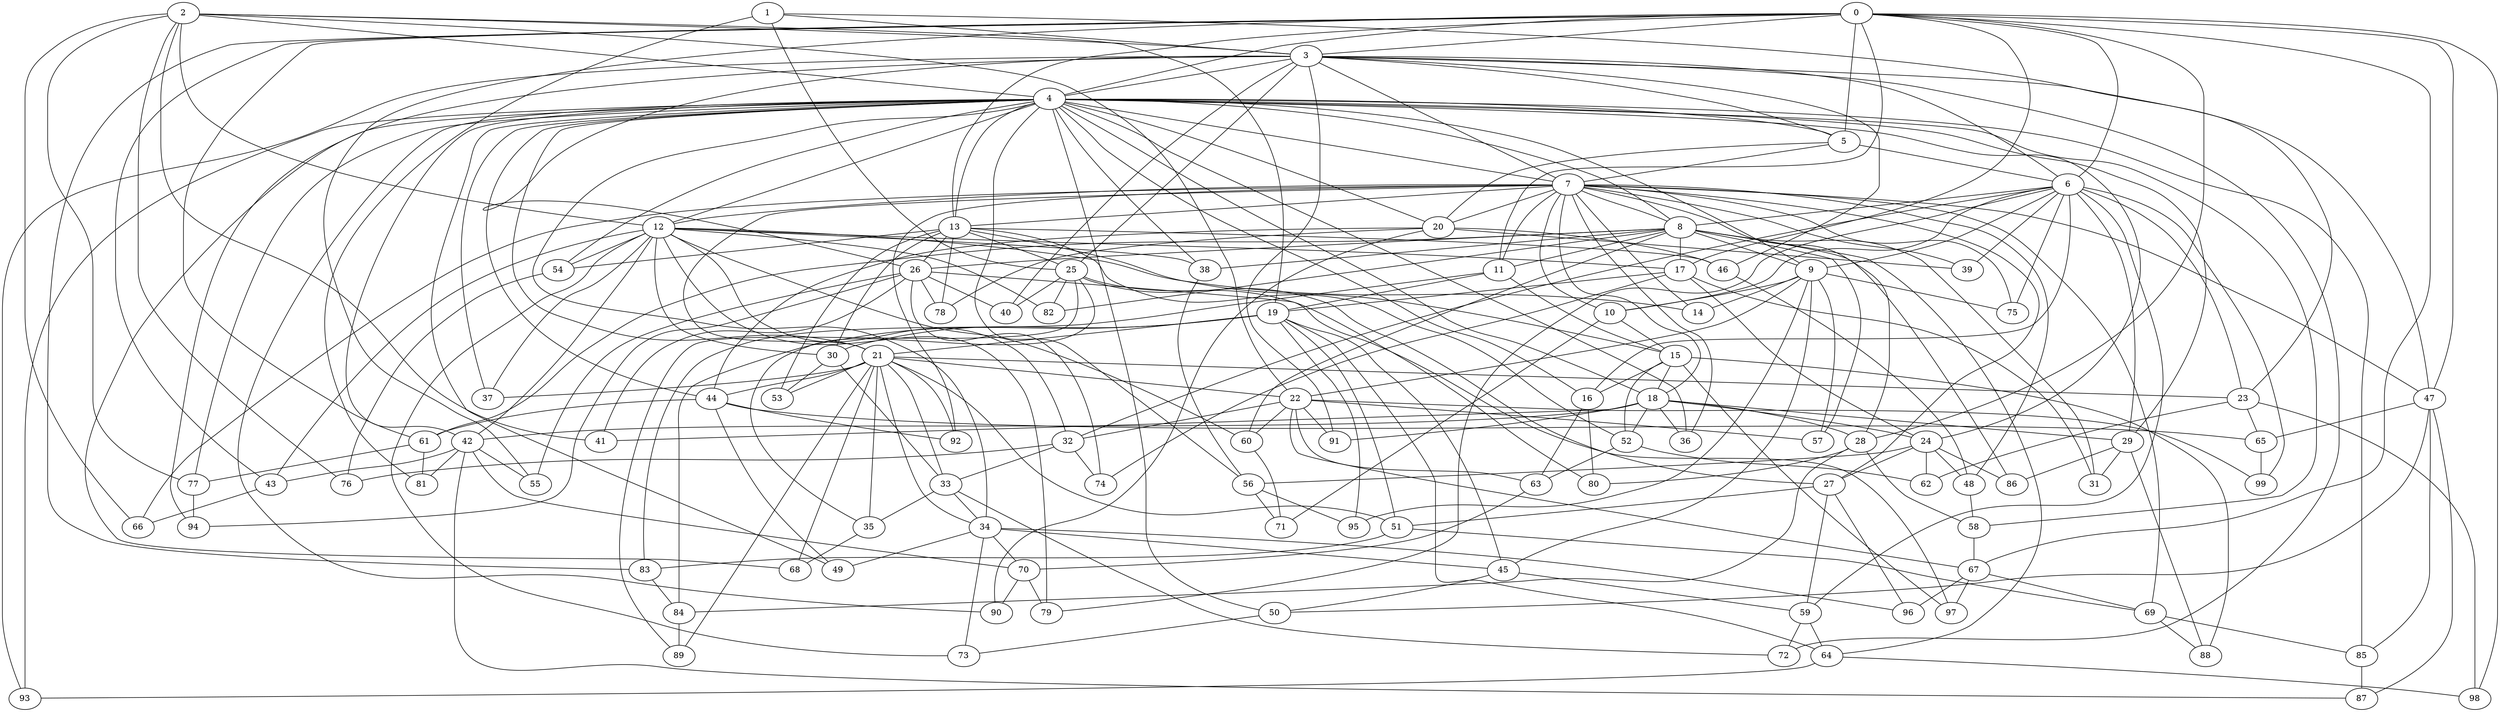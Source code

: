 strict graph "barabasi_albert_graph(100,3)" {
0;
1;
2;
3;
4;
5;
6;
7;
8;
9;
10;
11;
12;
13;
14;
15;
16;
17;
18;
19;
20;
21;
22;
23;
24;
25;
26;
27;
28;
29;
30;
31;
32;
33;
34;
35;
36;
37;
38;
39;
40;
41;
42;
43;
44;
45;
46;
47;
48;
49;
50;
51;
52;
53;
54;
55;
56;
57;
58;
59;
60;
61;
62;
63;
64;
65;
66;
67;
68;
69;
70;
71;
72;
73;
74;
75;
76;
77;
78;
79;
80;
81;
82;
83;
84;
85;
86;
87;
88;
89;
90;
91;
92;
93;
94;
95;
96;
97;
98;
99;
0 -- 83  [is_available=True, prob="1.0"];
0 -- 3  [is_available=True, prob="0.405659839201"];
0 -- 4  [is_available=True, prob="0.660324255541"];
0 -- 5  [is_available=True, prob="0.613369011332"];
0 -- 6  [is_available=True, prob="0.866133034029"];
0 -- 11  [is_available=True, prob="0.916789770294"];
0 -- 13  [is_available=True, prob="0.587620152882"];
0 -- 47  [is_available=True, prob="0.590863513523"];
0 -- 17  [is_available=True, prob="0.0883905606782"];
0 -- 67  [is_available=True, prob="0.716885037509"];
0 -- 43  [is_available=True, prob="0.417082451715"];
0 -- 55  [is_available=True, prob="1.0"];
0 -- 98  [is_available=True, prob="1.0"];
0 -- 28  [is_available=True, prob="0.480675945805"];
0 -- 61  [is_available=True, prob="0.0474437248078"];
1 -- 25  [is_available=True, prob="0.475166436336"];
1 -- 3  [is_available=True, prob="0.731854382908"];
1 -- 81  [is_available=True, prob="1.0"];
1 -- 23  [is_available=True, prob="0.210251303425"];
2 -- 66  [is_available=True, prob="0.624950103915"];
2 -- 3  [is_available=True, prob="0.580294802965"];
2 -- 4  [is_available=True, prob="0.407499429147"];
2 -- 41  [is_available=True, prob="0.34744319575"];
2 -- 12  [is_available=True, prob="0.219983057719"];
2 -- 77  [is_available=True, prob="0.911259495523"];
2 -- 76  [is_available=True, prob="0.135099393093"];
2 -- 19  [is_available=True, prob="0.0914324171513"];
2 -- 22  [is_available=True, prob="0.777677547779"];
3 -- 4  [is_available=True, prob="0.738059087689"];
3 -- 5  [is_available=True, prob="1.0"];
3 -- 6  [is_available=True, prob="0.19449237434"];
3 -- 7  [is_available=True, prob="1.0"];
3 -- 40  [is_available=True, prob="0.311058706589"];
3 -- 46  [is_available=True, prob="0.857822512749"];
3 -- 47  [is_available=True, prob="0.194180224108"];
3 -- 72  [is_available=True, prob="0.36329080564"];
3 -- 25  [is_available=True, prob="0.290248013656"];
3 -- 26  [is_available=True, prob="0.658664128082"];
3 -- 91  [is_available=True, prob="0.0294864922523"];
3 -- 93  [is_available=True, prob="1.0"];
3 -- 94  [is_available=True, prob="1.0"];
4 -- 5  [is_available=True, prob="0.0370925962163"];
4 -- 7  [is_available=True, prob="0.413985566484"];
4 -- 8  [is_available=True, prob="0.938121519017"];
4 -- 9  [is_available=True, prob="0.899500076943"];
4 -- 12  [is_available=True, prob="1.0"];
4 -- 13  [is_available=True, prob="1.0"];
4 -- 16  [is_available=True, prob="0.912832695051"];
4 -- 18  [is_available=True, prob="0.311189958338"];
4 -- 20  [is_available=True, prob="0.640148828305"];
4 -- 21  [is_available=True, prob="0.379192559288"];
4 -- 24  [is_available=True, prob="0.496021130761"];
4 -- 29  [is_available=True, prob="1.0"];
4 -- 34  [is_available=True, prob="0.0401313199181"];
4 -- 36  [is_available=True, prob="1.0"];
4 -- 37  [is_available=True, prob="0.199571036261"];
4 -- 38  [is_available=True, prob="1.0"];
4 -- 42  [is_available=True, prob="0.775364101546"];
4 -- 44  [is_available=True, prob="1.0"];
4 -- 49  [is_available=True, prob="0.40627185845"];
4 -- 50  [is_available=True, prob="0.519445493148"];
4 -- 54  [is_available=True, prob="0.0524250553171"];
4 -- 56  [is_available=True, prob="1.0"];
4 -- 58  [is_available=True, prob="0.990704183615"];
4 -- 68  [is_available=True, prob="0.338365523647"];
4 -- 77  [is_available=True, prob="0.00812280007429"];
4 -- 85  [is_available=True, prob="0.507747889927"];
4 -- 90  [is_available=True, prob="0.224594607964"];
4 -- 93  [is_available=True, prob="0.030578751342"];
5 -- 6  [is_available=True, prob="0.346727981704"];
5 -- 7  [is_available=True, prob="1.0"];
5 -- 20  [is_available=True, prob="0.393935144504"];
6 -- 32  [is_available=True, prob="0.122926060684"];
6 -- 39  [is_available=True, prob="0.114798536493"];
6 -- 8  [is_available=True, prob="0.845872877005"];
6 -- 9  [is_available=True, prob="0.545944558217"];
6 -- 10  [is_available=True, prob="0.388385695885"];
6 -- 75  [is_available=True, prob="1.0"];
6 -- 79  [is_available=True, prob="0.957271715748"];
6 -- 16  [is_available=True, prob="0.0416229836327"];
6 -- 99  [is_available=True, prob="0.230155545705"];
6 -- 23  [is_available=True, prob="0.738887261936"];
6 -- 59  [is_available=True, prob="0.840083305631"];
6 -- 29  [is_available=True, prob="0.304241263409"];
7 -- 8  [is_available=True, prob="1.0"];
7 -- 10  [is_available=True, prob="1.0"];
7 -- 11  [is_available=True, prob="0.861697292368"];
7 -- 12  [is_available=True, prob="1.0"];
7 -- 13  [is_available=True, prob="0.401391986648"];
7 -- 14  [is_available=True, prob="0.74707836334"];
7 -- 18  [is_available=True, prob="0.860302410494"];
7 -- 20  [is_available=True, prob="0.677553314722"];
7 -- 21  [is_available=True, prob="0.881193678685"];
7 -- 27  [is_available=True, prob="0.435873737114"];
7 -- 28  [is_available=True, prob="1.0"];
7 -- 36  [is_available=True, prob="0.436610527931"];
7 -- 39  [is_available=True, prob="0.345088998709"];
7 -- 47  [is_available=True, prob="0.9372202587"];
7 -- 48  [is_available=True, prob="0.306473201607"];
7 -- 66  [is_available=True, prob="0.901922476317"];
7 -- 69  [is_available=True, prob="1.0"];
7 -- 75  [is_available=True, prob="0.916856119631"];
7 -- 92  [is_available=True, prob="1.0"];
8 -- 64  [is_available=True, prob="0.457315528723"];
8 -- 38  [is_available=True, prob="0.390685360042"];
8 -- 9  [is_available=True, prob="0.473818980323"];
8 -- 11  [is_available=True, prob="0.614760277434"];
8 -- 17  [is_available=True, prob="0.981264965177"];
8 -- 82  [is_available=True, prob="0.512097435297"];
8 -- 86  [is_available=True, prob="1.0"];
8 -- 57  [is_available=True, prob="0.98047861269"];
8 -- 26  [is_available=True, prob="0.00321042427043"];
8 -- 60  [is_available=True, prob="0.164048502028"];
8 -- 61  [is_available=True, prob="0.761091807228"];
8 -- 31  [is_available=True, prob="0.1547763871"];
9 -- 10  [is_available=True, prob="0.695079746936"];
9 -- 75  [is_available=True, prob="1.0"];
9 -- 45  [is_available=True, prob="0.0522073294995"];
9 -- 14  [is_available=True, prob="0.539041925755"];
9 -- 22  [is_available=True, prob="1.0"];
9 -- 57  [is_available=True, prob="0.374963766693"];
9 -- 95  [is_available=True, prob="1.0"];
10 -- 71  [is_available=True, prob="0.233397887789"];
10 -- 15  [is_available=True, prob="0.745885438449"];
11 -- 19  [is_available=True, prob="0.0676586814124"];
11 -- 15  [is_available=True, prob="0.924612758865"];
11 -- 83  [is_available=True, prob="0.684692605277"];
12 -- 32  [is_available=True, prob="0.966838258848"];
12 -- 37  [is_available=True, prob="1.0"];
12 -- 38  [is_available=True, prob="0.739565556746"];
12 -- 73  [is_available=True, prob="0.0164012788979"];
12 -- 42  [is_available=True, prob="0.967447666484"];
12 -- 43  [is_available=True, prob="0.311397679235"];
12 -- 14  [is_available=True, prob="0.680573651646"];
12 -- 79  [is_available=True, prob="1.0"];
12 -- 17  [is_available=True, prob="0.0514395542104"];
12 -- 82  [is_available=True, prob="0.0387207679969"];
12 -- 54  [is_available=True, prob="0.180188214331"];
12 -- 60  [is_available=True, prob="0.464654051452"];
12 -- 30  [is_available=True, prob="0.25738360376"];
13 -- 78  [is_available=True, prob="0.271860239731"];
13 -- 46  [is_available=True, prob="0.479040236358"];
13 -- 15  [is_available=True, prob="0.967393776684"];
13 -- 52  [is_available=True, prob="0.30039722724"];
13 -- 53  [is_available=True, prob="1.0"];
13 -- 54  [is_available=True, prob="0.42541463358"];
13 -- 25  [is_available=True, prob="1.0"];
13 -- 26  [is_available=True, prob="0.0850127681916"];
13 -- 30  [is_available=True, prob="0.702098437695"];
15 -- 97  [is_available=True, prob="0.845256748727"];
15 -- 16  [is_available=True, prob="0.470406844314"];
15 -- 18  [is_available=True, prob="1.0"];
15 -- 52  [is_available=True, prob="0.688376541467"];
15 -- 88  [is_available=True, prob="0.902292405209"];
16 -- 80  [is_available=True, prob="1.0"];
16 -- 63  [is_available=True, prob="0.347971879863"];
17 -- 74  [is_available=True, prob="1.0"];
17 -- 19  [is_available=True, prob="0.97763638363"];
17 -- 24  [is_available=True, prob="0.699393774543"];
17 -- 31  [is_available=True, prob="0.0652028947245"];
18 -- 41  [is_available=True, prob="0.64779138632"];
18 -- 42  [is_available=True, prob="0.319780196626"];
18 -- 52  [is_available=True, prob="0.969218755548"];
18 -- 24  [is_available=True, prob="0.996259986049"];
18 -- 36  [is_available=True, prob="0.745503569859"];
18 -- 91  [is_available=True, prob="1.0"];
18 -- 28  [is_available=True, prob="0.902011278053"];
18 -- 29  [is_available=True, prob="0.637800064697"];
19 -- 64  [is_available=True, prob="0.657002361192"];
19 -- 45  [is_available=True, prob="0.646363894503"];
19 -- 51  [is_available=True, prob="0.197442584321"];
19 -- 84  [is_available=True, prob="0.123044159872"];
19 -- 21  [is_available=True, prob="1.0"];
19 -- 30  [is_available=True, prob="0.31055147039"];
19 -- 95  [is_available=True, prob="0.0253646656348"];
20 -- 39  [is_available=True, prob="1.0"];
20 -- 44  [is_available=True, prob="0.69403471204"];
20 -- 46  [is_available=True, prob="1.0"];
20 -- 78  [is_available=True, prob="0.818112273869"];
20 -- 90  [is_available=True, prob="0.652105777761"];
21 -- 33  [is_available=True, prob="1.0"];
21 -- 34  [is_available=True, prob="1.0"];
21 -- 35  [is_available=True, prob="0.639353375718"];
21 -- 37  [is_available=True, prob="0.516162350488"];
21 -- 51  [is_available=True, prob="1.0"];
21 -- 44  [is_available=True, prob="0.941640381209"];
21 -- 89  [is_available=True, prob="0.744142615187"];
21 -- 53  [is_available=True, prob="0.0729129143728"];
21 -- 22  [is_available=True, prob="0.67484066326"];
21 -- 23  [is_available=True, prob="0.795037729432"];
21 -- 68  [is_available=True, prob="1.0"];
21 -- 92  [is_available=True, prob="0.472935409766"];
22 -- 32  [is_available=True, prob="1.0"];
22 -- 67  [is_available=True, prob="1.0"];
22 -- 99  [is_available=True, prob="1.0"];
22 -- 57  [is_available=True, prob="0.703119046906"];
22 -- 91  [is_available=True, prob="1.0"];
22 -- 60  [is_available=True, prob="0.863230830925"];
22 -- 63  [is_available=True, prob="1.0"];
23 -- 98  [is_available=True, prob="0.243233070438"];
23 -- 65  [is_available=True, prob="0.701547889758"];
23 -- 62  [is_available=True, prob="0.0340131833994"];
24 -- 48  [is_available=True, prob="0.942724775279"];
24 -- 86  [is_available=True, prob="0.0358912245435"];
24 -- 56  [is_available=True, prob="0.4841725052"];
24 -- 27  [is_available=True, prob="0.552444603983"];
24 -- 62  [is_available=True, prob="0.829826944088"];
25 -- 40  [is_available=True, prob="0.538870242391"];
25 -- 80  [is_available=True, prob="0.918880208956"];
25 -- 82  [is_available=True, prob="0.675485609959"];
25 -- 35  [is_available=True, prob="0.852816119132"];
25 -- 89  [is_available=True, prob="0.353104041384"];
25 -- 27  [is_available=True, prob="1.0"];
26 -- 97  [is_available=True, prob="1.0"];
26 -- 41  [is_available=True, prob="1.0"];
26 -- 74  [is_available=True, prob="0.765715551506"];
26 -- 78  [is_available=True, prob="1.0"];
26 -- 40  [is_available=True, prob="0.299409712562"];
26 -- 55  [is_available=True, prob="0.248812245949"];
26 -- 94  [is_available=True, prob="0.82485961386"];
27 -- 96  [is_available=True, prob="1.0"];
27 -- 51  [is_available=True, prob="0.713377859196"];
27 -- 59  [is_available=True, prob="0.0454728142639"];
28 -- 80  [is_available=True, prob="1.0"];
28 -- 84  [is_available=True, prob="0.943180670342"];
28 -- 58  [is_available=True, prob="1.0"];
29 -- 86  [is_available=True, prob="1.0"];
29 -- 88  [is_available=True, prob="0.223114662995"];
29 -- 31  [is_available=True, prob="1.0"];
30 -- 33  [is_available=True, prob="1.0"];
30 -- 53  [is_available=True, prob="0.322756000512"];
32 -- 33  [is_available=True, prob="1.0"];
32 -- 74  [is_available=True, prob="1.0"];
32 -- 76  [is_available=True, prob="0.248460579098"];
33 -- 34  [is_available=True, prob="0.748785107649"];
33 -- 35  [is_available=True, prob="1.0"];
33 -- 72  [is_available=True, prob="0.0116988738273"];
34 -- 96  [is_available=True, prob="1.0"];
34 -- 70  [is_available=True, prob="0.981740609517"];
34 -- 73  [is_available=True, prob="1.0"];
34 -- 45  [is_available=True, prob="0.870579967216"];
34 -- 49  [is_available=True, prob="0.46772761231"];
35 -- 68  [is_available=True, prob="0.608649063417"];
38 -- 56  [is_available=True, prob="1.0"];
42 -- 70  [is_available=True, prob="0.780921981204"];
42 -- 43  [is_available=True, prob="0.845965430014"];
42 -- 81  [is_available=True, prob="0.100752617714"];
42 -- 55  [is_available=True, prob="0.631045017387"];
42 -- 87  [is_available=True, prob="0.754409144907"];
43 -- 66  [is_available=True, prob="1.0"];
44 -- 65  [is_available=True, prob="0.393073145709"];
44 -- 49  [is_available=True, prob="1.0"];
44 -- 92  [is_available=True, prob="1.0"];
44 -- 61  [is_available=True, prob="0.49832966214"];
45 -- 50  [is_available=True, prob="1.0"];
45 -- 59  [is_available=True, prob="0.312492821545"];
46 -- 48  [is_available=True, prob="1.0"];
47 -- 65  [is_available=True, prob="0.408280062496"];
47 -- 50  [is_available=True, prob="0.300587086637"];
47 -- 85  [is_available=True, prob="0.304703586411"];
47 -- 87  [is_available=True, prob="0.0437706603162"];
48 -- 58  [is_available=True, prob="1.0"];
50 -- 73  [is_available=True, prob="1.0"];
51 -- 83  [is_available=True, prob="0.198857273169"];
51 -- 69  [is_available=True, prob="0.0348656736639"];
52 -- 63  [is_available=True, prob="0.927784717429"];
52 -- 62  [is_available=True, prob="0.444245494924"];
54 -- 76  [is_available=True, prob="0.768574668605"];
56 -- 95  [is_available=True, prob="0.14462128121"];
56 -- 71  [is_available=True, prob="0.107471308341"];
58 -- 67  [is_available=True, prob="1.0"];
59 -- 64  [is_available=True, prob="1.0"];
59 -- 72  [is_available=True, prob="0.997304068382"];
60 -- 71  [is_available=True, prob="0.263392774283"];
61 -- 77  [is_available=True, prob="0.492171946898"];
61 -- 81  [is_available=True, prob="1.0"];
63 -- 70  [is_available=True, prob="0.662212663418"];
64 -- 98  [is_available=True, prob="1.0"];
64 -- 93  [is_available=True, prob="0.52961490843"];
65 -- 99  [is_available=True, prob="0.128858159468"];
67 -- 96  [is_available=True, prob="0.760080511279"];
67 -- 69  [is_available=True, prob="0.782530297815"];
67 -- 97  [is_available=True, prob="0.852829821397"];
69 -- 88  [is_available=True, prob="0.697529977273"];
69 -- 85  [is_available=True, prob="0.146146362494"];
70 -- 79  [is_available=True, prob="1.0"];
70 -- 90  [is_available=True, prob="0.953367432298"];
77 -- 94  [is_available=True, prob="0.230971779043"];
83 -- 84  [is_available=True, prob="1.0"];
84 -- 89  [is_available=True, prob="0.803276970014"];
85 -- 87  [is_available=True, prob="1.0"];
}
